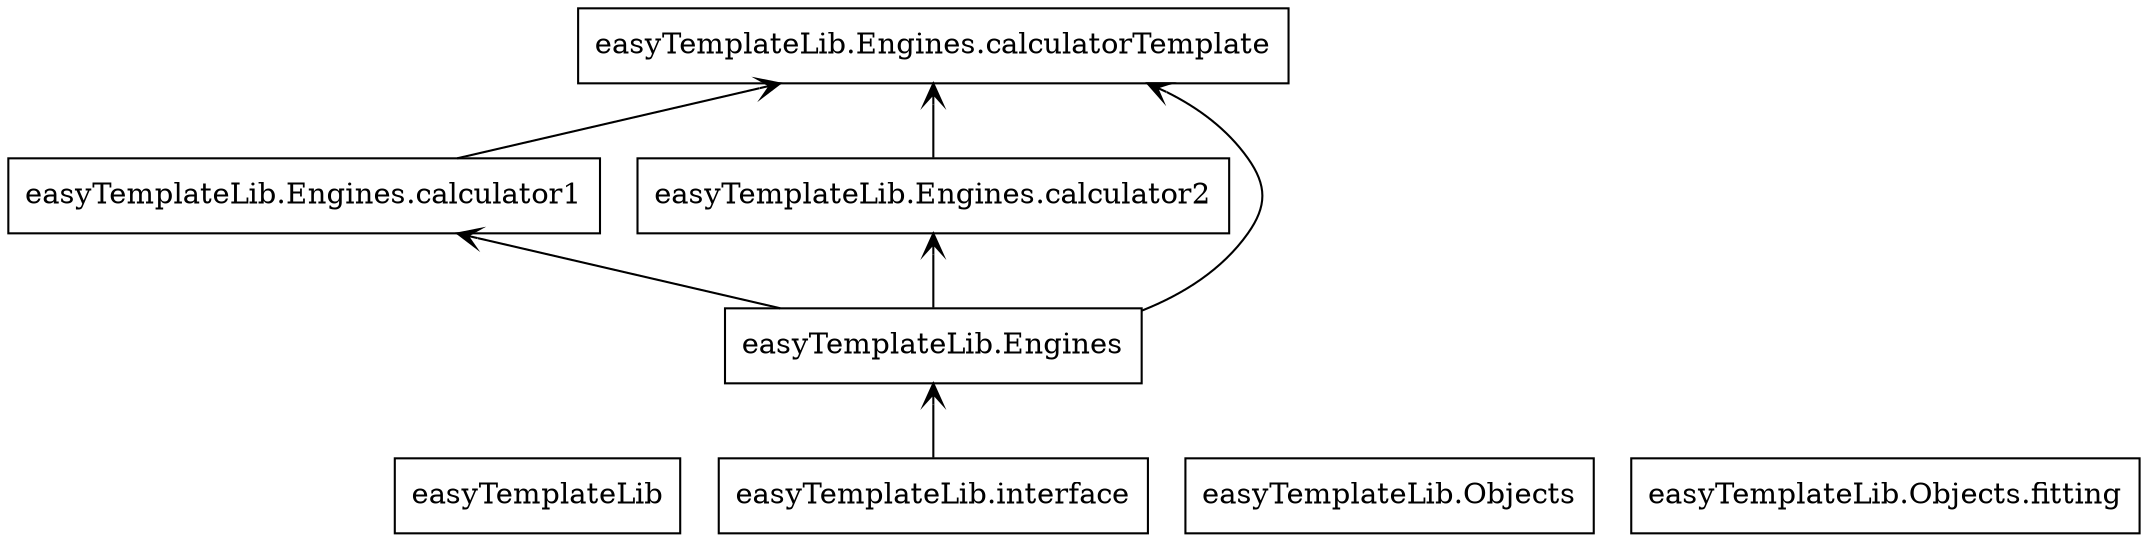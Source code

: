 digraph "packages_easyTemplateLib" {
charset="utf-8"
rankdir=BT
"0" [label="easyTemplateLib", shape="box"];
"1" [label="easyTemplateLib.Engines", shape="box"];
"2" [label="easyTemplateLib.Engines.calculator1", shape="box"];
"3" [label="easyTemplateLib.Engines.calculator2", shape="box"];
"4" [label="easyTemplateLib.Engines.calculatorTemplate", shape="box"];
"5" [label="easyTemplateLib.Objects", shape="box"];
"6" [label="easyTemplateLib.Objects.fitting", shape="box"];
"7" [label="easyTemplateLib.interface", shape="box"];
"1" -> "2" [arrowhead="open", arrowtail="none"];
"1" -> "3" [arrowhead="open", arrowtail="none"];
"1" -> "4" [arrowhead="open", arrowtail="none"];
"2" -> "4" [arrowhead="open", arrowtail="none"];
"3" -> "4" [arrowhead="open", arrowtail="none"];
"7" -> "1" [arrowhead="open", arrowtail="none"];
}
